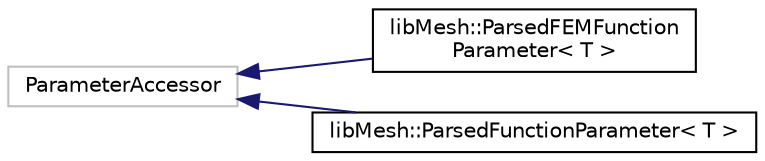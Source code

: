 digraph "类继承关系图"
{
 // INTERACTIVE_SVG=YES
  edge [fontname="Helvetica",fontsize="10",labelfontname="Helvetica",labelfontsize="10"];
  node [fontname="Helvetica",fontsize="10",shape=record];
  rankdir="LR";
  Node1 [label="ParameterAccessor",height=0.2,width=0.4,color="grey75", fillcolor="white", style="filled"];
  Node1 -> Node2 [dir="back",color="midnightblue",fontsize="10",style="solid",fontname="Helvetica"];
  Node2 [label="libMesh::ParsedFEMFunction\lParameter\< T \>",height=0.2,width=0.4,color="black", fillcolor="white", style="filled",URL="$classlibMesh_1_1ParsedFEMFunctionParameter.html",tooltip="访问器对象，允许读取和修改参数灵敏度计算中的独立变量。 "];
  Node1 -> Node3 [dir="back",color="midnightblue",fontsize="10",style="solid",fontname="Helvetica"];
  Node3 [label="libMesh::ParsedFunctionParameter\< T \>",height=0.2,width=0.4,color="black", fillcolor="white", style="filled",URL="$classlibMesh_1_1ParsedFunctionParameter.html",tooltip="访问器对象，允许在参数敏感性计算中读取和修改参数的独立变量。 "];
}

